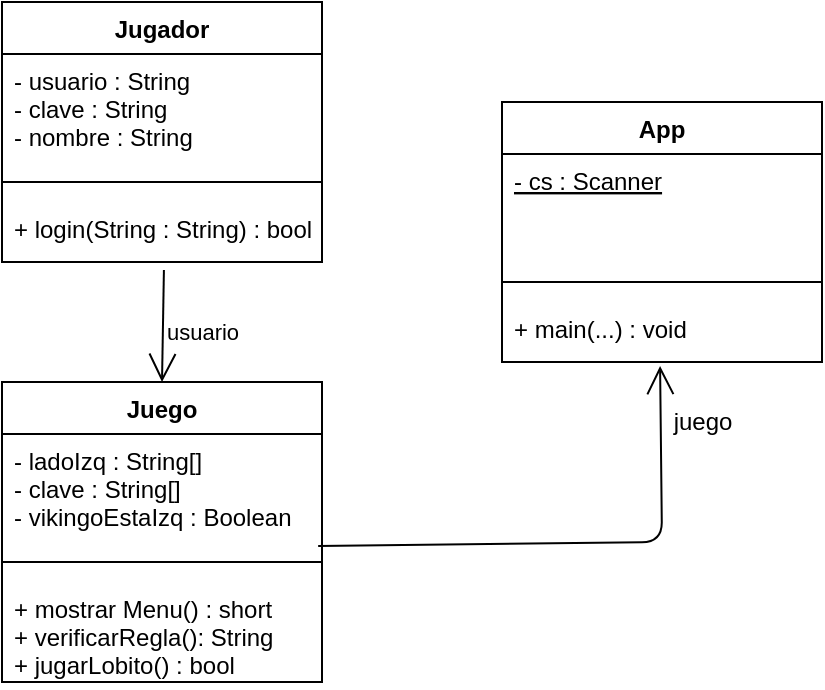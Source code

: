 <mxfile>
    <diagram id="pkcEtJOo9Qgvre5dmH7F" name="Página-1">
        <mxGraphModel dx="770" dy="457" grid="1" gridSize="10" guides="1" tooltips="1" connect="1" arrows="1" fold="1" page="1" pageScale="1" pageWidth="827" pageHeight="1169" math="0" shadow="0">
            <root>
                <mxCell id="0"/>
                <mxCell id="1" parent="0"/>
                <mxCell id="2" value="Jugador" style="swimlane;fontStyle=1;align=center;verticalAlign=top;childLayout=stackLayout;horizontal=1;startSize=26;horizontalStack=0;resizeParent=1;resizeParentMax=0;resizeLast=0;collapsible=1;marginBottom=0;" parent="1" vertex="1">
                    <mxGeometry x="170" y="50" width="160" height="130" as="geometry"/>
                </mxCell>
                <mxCell id="3" value="- usuario : String&#10;- clave : String&#10;- nombre : String" style="text;strokeColor=none;fillColor=none;align=left;verticalAlign=top;spacingLeft=4;spacingRight=4;overflow=hidden;rotatable=0;points=[[0,0.5],[1,0.5]];portConstraint=eastwest;" parent="2" vertex="1">
                    <mxGeometry y="26" width="160" height="54" as="geometry"/>
                </mxCell>
                <mxCell id="4" value="" style="line;strokeWidth=1;fillColor=none;align=left;verticalAlign=middle;spacingTop=-1;spacingLeft=3;spacingRight=3;rotatable=0;labelPosition=right;points=[];portConstraint=eastwest;strokeColor=inherit;" parent="2" vertex="1">
                    <mxGeometry y="80" width="160" height="20" as="geometry"/>
                </mxCell>
                <mxCell id="5" value="+ login(String : String) : bool" style="text;strokeColor=none;fillColor=none;align=left;verticalAlign=top;spacingLeft=4;spacingRight=4;overflow=hidden;rotatable=0;points=[[0,0.5],[1,0.5]];portConstraint=eastwest;" parent="2" vertex="1">
                    <mxGeometry y="100" width="160" height="30" as="geometry"/>
                </mxCell>
                <mxCell id="7" value="Juego" style="swimlane;fontStyle=1;align=center;verticalAlign=top;childLayout=stackLayout;horizontal=1;startSize=26;horizontalStack=0;resizeParent=1;resizeParentMax=0;resizeLast=0;collapsible=1;marginBottom=0;" parent="1" vertex="1">
                    <mxGeometry x="170" y="240" width="160" height="150" as="geometry">
                        <mxRectangle x="170" y="240" width="80" height="30" as="alternateBounds"/>
                    </mxGeometry>
                </mxCell>
                <mxCell id="8" value="- ladoIzq : String[]&#10;- clave : String[]&#10;- vikingoEstaIzq : Boolean" style="text;strokeColor=none;fillColor=none;align=left;verticalAlign=top;spacingLeft=4;spacingRight=4;overflow=hidden;rotatable=0;points=[[0,0.5],[1,0.5]];portConstraint=eastwest;" parent="7" vertex="1">
                    <mxGeometry y="26" width="160" height="54" as="geometry"/>
                </mxCell>
                <mxCell id="9" value="" style="line;strokeWidth=1;fillColor=none;align=left;verticalAlign=middle;spacingTop=-1;spacingLeft=3;spacingRight=3;rotatable=0;labelPosition=right;points=[];portConstraint=eastwest;strokeColor=inherit;" parent="7" vertex="1">
                    <mxGeometry y="80" width="160" height="20" as="geometry"/>
                </mxCell>
                <mxCell id="10" value="+ mostrar Menu() : short&#10;+ verificarRegla(): String&#10;+ jugarLobito() : bool" style="text;strokeColor=none;fillColor=none;align=left;verticalAlign=top;spacingLeft=4;spacingRight=4;overflow=hidden;rotatable=0;points=[[0,0.5],[1,0.5]];portConstraint=eastwest;" parent="7" vertex="1">
                    <mxGeometry y="100" width="160" height="50" as="geometry"/>
                </mxCell>
                <mxCell id="12" value="" style="endArrow=open;endFill=1;endSize=12;html=1;entryX=0.5;entryY=0;entryDx=0;entryDy=0;exitX=0.506;exitY=1.133;exitDx=0;exitDy=0;exitPerimeter=0;" parent="1" source="5" target="7" edge="1">
                    <mxGeometry width="160" relative="1" as="geometry">
                        <mxPoint x="380" y="140" as="sourcePoint"/>
                        <mxPoint x="440" y="310" as="targetPoint"/>
                    </mxGeometry>
                </mxCell>
                <mxCell id="21" value="usuario" style="edgeLabel;html=1;align=center;verticalAlign=middle;resizable=0;points=[];" parent="12" vertex="1" connectable="0">
                    <mxGeometry x="-0.394" y="2" relative="1" as="geometry">
                        <mxPoint x="17" y="14" as="offset"/>
                    </mxGeometry>
                </mxCell>
                <mxCell id="15" value="App" style="swimlane;fontStyle=1;align=center;verticalAlign=top;childLayout=stackLayout;horizontal=1;startSize=26;horizontalStack=0;resizeParent=1;resizeParentMax=0;resizeLast=0;collapsible=1;marginBottom=0;" parent="1" vertex="1">
                    <mxGeometry x="420" y="100" width="160" height="130" as="geometry"/>
                </mxCell>
                <mxCell id="16" value="- cs : Scanner" style="text;strokeColor=none;fillColor=none;align=left;verticalAlign=top;spacingLeft=4;spacingRight=4;overflow=hidden;rotatable=0;points=[[0,0.5],[1,0.5]];portConstraint=eastwest;fontStyle=4" parent="15" vertex="1">
                    <mxGeometry y="26" width="160" height="54" as="geometry"/>
                </mxCell>
                <mxCell id="17" value="" style="line;strokeWidth=1;fillColor=none;align=left;verticalAlign=middle;spacingTop=-1;spacingLeft=3;spacingRight=3;rotatable=0;labelPosition=right;points=[];portConstraint=eastwest;strokeColor=inherit;" parent="15" vertex="1">
                    <mxGeometry y="80" width="160" height="20" as="geometry"/>
                </mxCell>
                <mxCell id="18" value="+ main(...) : void" style="text;strokeColor=none;fillColor=none;align=left;verticalAlign=top;spacingLeft=4;spacingRight=4;overflow=hidden;rotatable=0;points=[[0,0.5],[1,0.5]];portConstraint=eastwest;" parent="15" vertex="1">
                    <mxGeometry y="100" width="160" height="30" as="geometry"/>
                </mxCell>
                <mxCell id="19" value="" style="endArrow=open;endFill=1;endSize=12;html=1;exitX=0.988;exitY=1.037;exitDx=0;exitDy=0;exitPerimeter=0;entryX=0.494;entryY=1.067;entryDx=0;entryDy=0;entryPerimeter=0;" parent="1" source="8" target="18" edge="1">
                    <mxGeometry width="160" relative="1" as="geometry">
                        <mxPoint x="280" y="130" as="sourcePoint"/>
                        <mxPoint x="440" y="130" as="targetPoint"/>
                        <Array as="points">
                            <mxPoint x="500" y="320"/>
                        </Array>
                    </mxGeometry>
                </mxCell>
                <mxCell id="20" value="juego" style="text;html=1;align=center;verticalAlign=middle;resizable=0;points=[];autosize=1;strokeColor=none;fillColor=none;" parent="1" vertex="1">
                    <mxGeometry x="495" y="245" width="50" height="30" as="geometry"/>
                </mxCell>
            </root>
        </mxGraphModel>
    </diagram>
</mxfile>